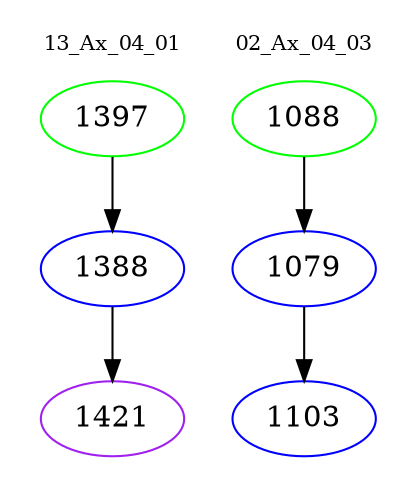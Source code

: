 digraph{
subgraph cluster_0 {
color = white
label = "13_Ax_04_01";
fontsize=10;
T0_1397 [label="1397", color="green"]
T0_1397 -> T0_1388 [color="black"]
T0_1388 [label="1388", color="blue"]
T0_1388 -> T0_1421 [color="black"]
T0_1421 [label="1421", color="purple"]
}
subgraph cluster_1 {
color = white
label = "02_Ax_04_03";
fontsize=10;
T1_1088 [label="1088", color="green"]
T1_1088 -> T1_1079 [color="black"]
T1_1079 [label="1079", color="blue"]
T1_1079 -> T1_1103 [color="black"]
T1_1103 [label="1103", color="blue"]
}
}
